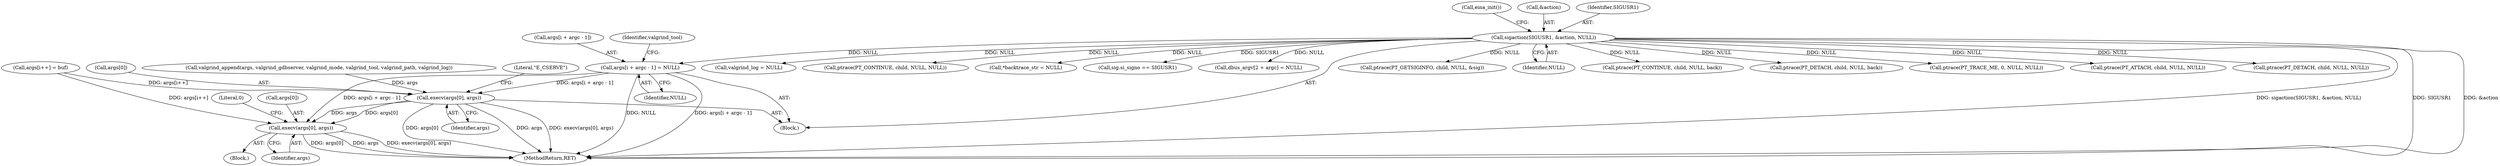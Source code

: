 digraph "0_enlightment_bb4a21e98656fe2c7d98ba2163e6defe9a630e2b@array" {
"1000603" [label="(Call,args[i + argc - 1] = NULL)"];
"1000185" [label="(Call,sigaction(SIGUSR1, &action, NULL))"];
"1000619" [label="(Call,execv(args[0], args))"];
"1000664" [label="(Call,execv(args[0], args))"];
"1000664" [label="(Call,execv(args[0], args))"];
"1000655" [label="(Block,)"];
"1000190" [label="(Call,eina_init())"];
"1000329" [label="(Call,valgrind_log = NULL)"];
"1000604" [label="(Call,args[i + argc - 1])"];
"1000707" [label="(Call,ptrace(PT_CONTINUE, child, NULL, NULL))"];
"1000757" [label="(Call,*backtrace_str = NULL)"];
"1000794" [label="(Call,sig.si_signo == SIGUSR1)"];
"1000226" [label="(Call,dbus_argv[2 + argc] = NULL)"];
"1000619" [label="(Call,execv(args[0], args))"];
"1000187" [label="(Call,&action)"];
"1000611" [label="(Identifier,NULL)"];
"1001058" [label="(MethodReturn,RET)"];
"1000120" [label="(Block,)"];
"1000771" [label="(Call,ptrace(PT_GETSIGINFO, child, NULL, &sig))"];
"1000614" [label="(Identifier,valgrind_tool)"];
"1000189" [label="(Identifier,NULL)"];
"1000847" [label="(Call,ptrace(PT_CONTINUE, child, NULL, back))"];
"1000626" [label="(Literal,\"E_CSERVE\")"];
"1000603" [label="(Call,args[i + argc - 1] = NULL)"];
"1000668" [label="(Identifier,args)"];
"1000186" [label="(Identifier,SIGUSR1)"];
"1000620" [label="(Call,args[0])"];
"1000623" [label="(Identifier,args)"];
"1000665" [label="(Call,args[0])"];
"1000856" [label="(Call,ptrace(PT_DETACH, child, NULL, back))"];
"1000659" [label="(Call,ptrace(PT_TRACE_ME, 0, NULL, NULL))"];
"1000580" [label="(Call,valgrind_append(args, valgrind_gdbserver, valgrind_mode, valgrind_tool, valgrind_path, valgrind_log))"];
"1000587" [label="(Call,args[i++] = buf)"];
"1000185" [label="(Call,sigaction(SIGUSR1, &action, NULL))"];
"1000670" [label="(Literal,0)"];
"1000685" [label="(Call,ptrace(PT_ATTACH, child, NULL, NULL))"];
"1000989" [label="(Call,ptrace(PT_DETACH, child, NULL, NULL))"];
"1000603" -> "1000120"  [label="AST: "];
"1000603" -> "1000611"  [label="CFG: "];
"1000604" -> "1000603"  [label="AST: "];
"1000611" -> "1000603"  [label="AST: "];
"1000614" -> "1000603"  [label="CFG: "];
"1000603" -> "1001058"  [label="DDG: NULL"];
"1000603" -> "1001058"  [label="DDG: args[i + argc - 1]"];
"1000185" -> "1000603"  [label="DDG: NULL"];
"1000603" -> "1000619"  [label="DDG: args[i + argc - 1]"];
"1000603" -> "1000664"  [label="DDG: args[i + argc - 1]"];
"1000185" -> "1000120"  [label="AST: "];
"1000185" -> "1000189"  [label="CFG: "];
"1000186" -> "1000185"  [label="AST: "];
"1000187" -> "1000185"  [label="AST: "];
"1000189" -> "1000185"  [label="AST: "];
"1000190" -> "1000185"  [label="CFG: "];
"1000185" -> "1001058"  [label="DDG: SIGUSR1"];
"1000185" -> "1001058"  [label="DDG: &action"];
"1000185" -> "1001058"  [label="DDG: sigaction(SIGUSR1, &action, NULL)"];
"1000185" -> "1000226"  [label="DDG: NULL"];
"1000185" -> "1000329"  [label="DDG: NULL"];
"1000185" -> "1000659"  [label="DDG: NULL"];
"1000185" -> "1000685"  [label="DDG: NULL"];
"1000185" -> "1000707"  [label="DDG: NULL"];
"1000185" -> "1000757"  [label="DDG: NULL"];
"1000185" -> "1000771"  [label="DDG: NULL"];
"1000185" -> "1000794"  [label="DDG: SIGUSR1"];
"1000185" -> "1000847"  [label="DDG: NULL"];
"1000185" -> "1000856"  [label="DDG: NULL"];
"1000185" -> "1000989"  [label="DDG: NULL"];
"1000619" -> "1000120"  [label="AST: "];
"1000619" -> "1000623"  [label="CFG: "];
"1000620" -> "1000619"  [label="AST: "];
"1000623" -> "1000619"  [label="AST: "];
"1000626" -> "1000619"  [label="CFG: "];
"1000619" -> "1001058"  [label="DDG: args"];
"1000619" -> "1001058"  [label="DDG: execv(args[0], args)"];
"1000619" -> "1001058"  [label="DDG: args[0]"];
"1000587" -> "1000619"  [label="DDG: args[i++]"];
"1000580" -> "1000619"  [label="DDG: args"];
"1000619" -> "1000664"  [label="DDG: args"];
"1000619" -> "1000664"  [label="DDG: args[0]"];
"1000664" -> "1000655"  [label="AST: "];
"1000664" -> "1000668"  [label="CFG: "];
"1000665" -> "1000664"  [label="AST: "];
"1000668" -> "1000664"  [label="AST: "];
"1000670" -> "1000664"  [label="CFG: "];
"1000664" -> "1001058"  [label="DDG: args"];
"1000664" -> "1001058"  [label="DDG: execv(args[0], args)"];
"1000664" -> "1001058"  [label="DDG: args[0]"];
"1000587" -> "1000664"  [label="DDG: args[i++]"];
}

